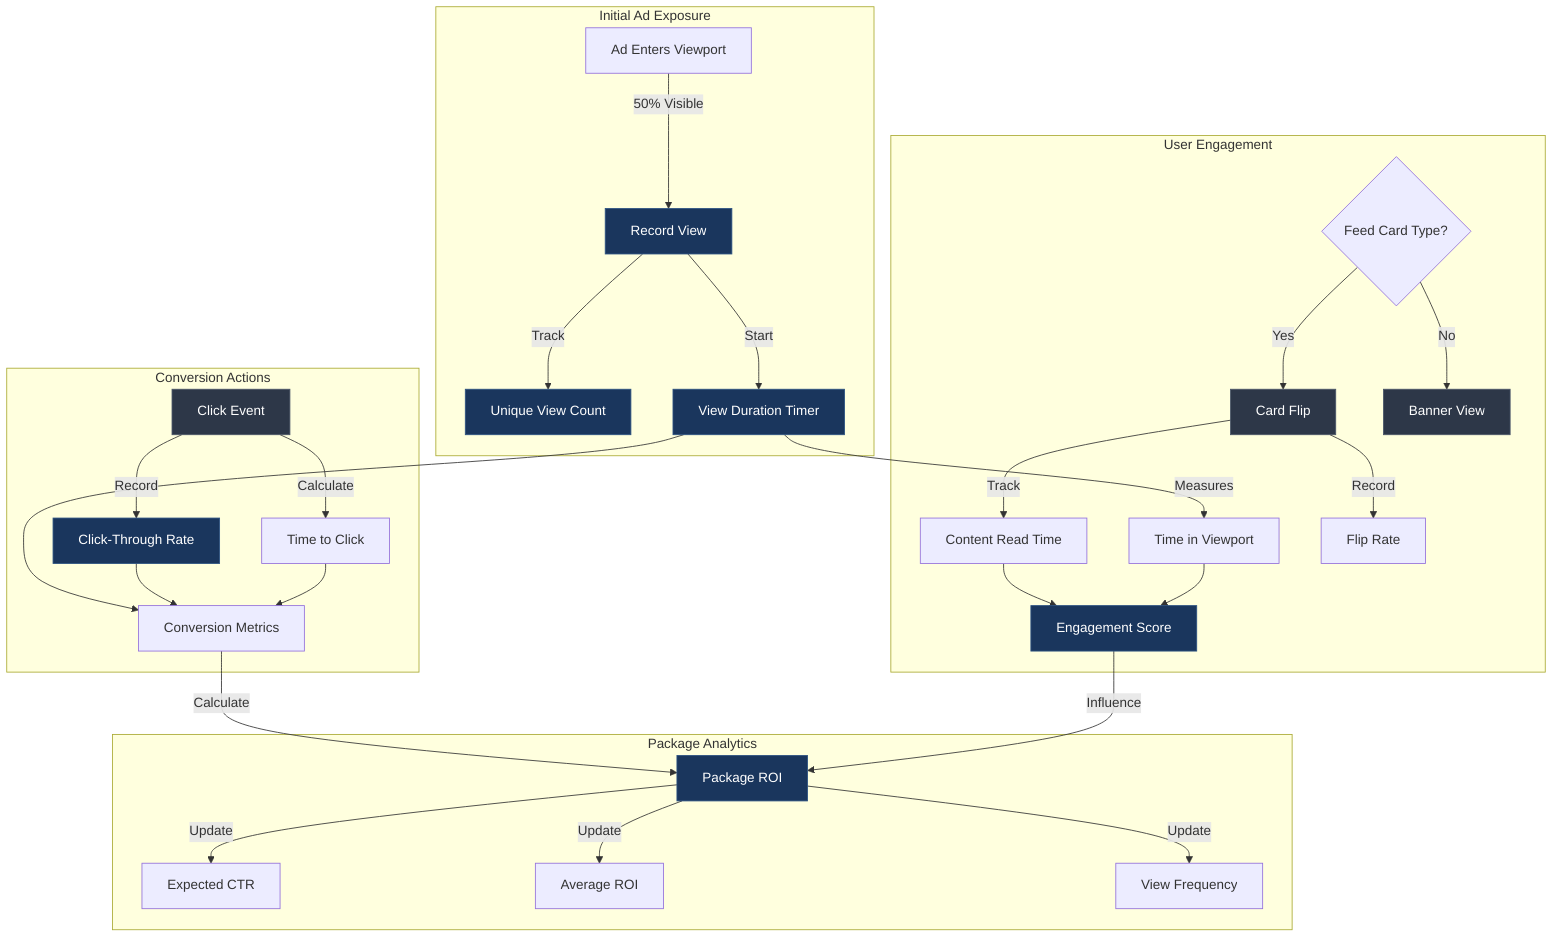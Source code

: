 graph TD
    %% Initial Impression Metrics
    subgraph Visibility["Initial Ad Exposure"]
        V1[Ad Enters Viewport] -->|50% Visible| FirstView[Record View]
        FirstView -->|Track| UniqueView[Unique View Count]
        FirstView -->|Start| ViewDuration[View Duration Timer]
    end

    %% Engagement Metrics
    subgraph Engagement["User Engagement"]
        ViewDuration -->|Measures| TimeVisible[Time in Viewport]
        
        FeedCard{Feed Card Type?}
        FeedCard -->|Yes| FlipCard[Card Flip]
        FeedCard -->|No| NoFlip[Banner View]
        
        FlipCard -->|Track| ReadTime[Content Read Time]
        FlipCard -->|Record| FlipRate[Flip Rate]
        
        ReadTime --> EngagementScore[Engagement Score]
        TimeVisible --> EngagementScore
    end

    %% Interaction Metrics
    subgraph Conversion["Conversion Actions"]
        Click[Click Event] -->|Record| CTR[Click-Through Rate]
        Click -->|Calculate| ClickLatency[Time to Click]
        
        ViewDuration --> ConversionMetrics[Conversion Metrics]
        CTR --> ConversionMetrics
        ClickLatency --> ConversionMetrics
    end

    %% Package Performance
    subgraph Performance["Package Analytics"]
        ConversionMetrics -->|Calculate| PackageROI[Package ROI]
        EngagementScore -->|Influence| PackageROI
        
        PackageROI -->|Update| ExpectedCTR[Expected CTR]
        PackageROI -->|Update| AvgROI[Average ROI]
        PackageROI -->|Update| ViewFreq[View Frequency]
    end

    classDef metrics fill:#1a365d,stroke:#2c5282,color:#fff;
    classDef actions fill:#2d3748,stroke:#4a5568,color:#fff;
    class FirstView,UniqueView,ViewDuration,CTR,EngagementScore,PackageROI metrics;
    class Click,FlipCard,NoFlip actions;